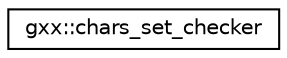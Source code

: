 digraph "Graphical Class Hierarchy"
{
  edge [fontname="Helvetica",fontsize="10",labelfontname="Helvetica",labelfontsize="10"];
  node [fontname="Helvetica",fontsize="10",shape=record];
  rankdir="LR";
  Node1 [label="gxx::chars_set_checker",height=0.2,width=0.4,color="black", fillcolor="white", style="filled",URL="$structgxx_1_1chars__set__checker.html"];
}
